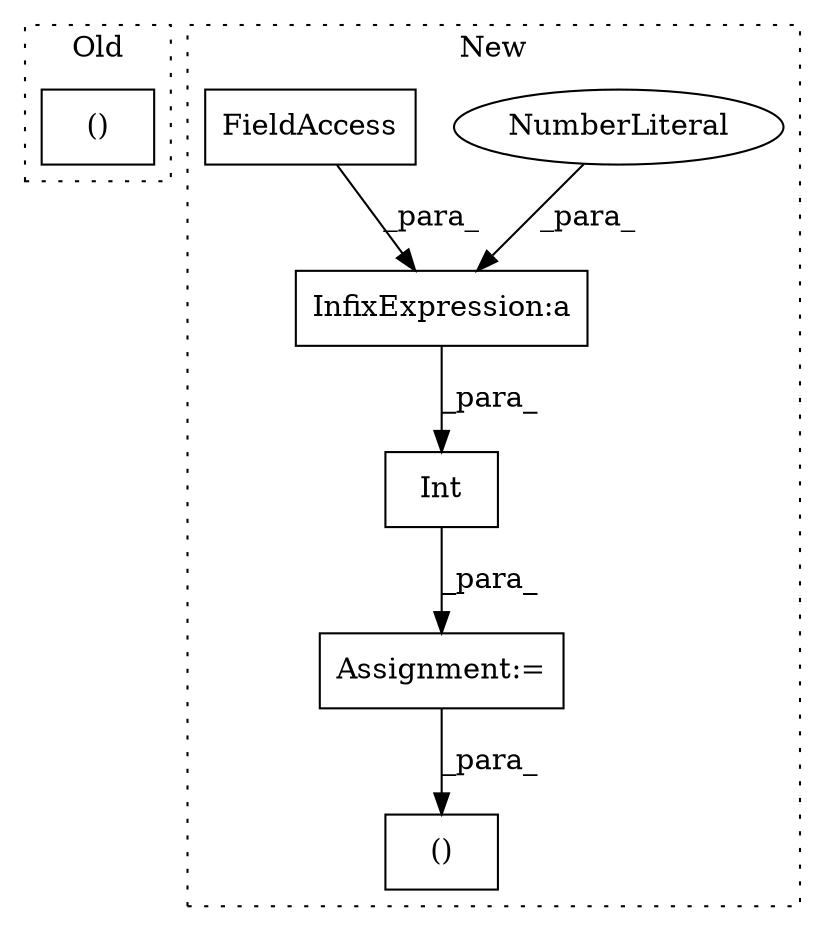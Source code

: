 digraph G {
subgraph cluster0 {
1 [label="()" a="106" s="7899" l="19" shape="box"];
label = "Old";
style="dotted";
}
subgraph cluster1 {
2 [label="Int" a="32" s="7877,7903" l="4,1" shape="box"];
3 [label="Assignment:=" a="7" s="7871" l="1" shape="box"];
4 [label="InfixExpression:a" a="27" s="7898" l="3" shape="box"];
5 [label="NumberLiteral" a="34" s="7901" l="1" shape="ellipse"];
6 [label="FieldAccess" a="22" s="7893" l="5" shape="box"];
7 [label="()" a="106" s="8048" l="35" shape="box"];
label = "New";
style="dotted";
}
2 -> 3 [label="_para_"];
3 -> 7 [label="_para_"];
4 -> 2 [label="_para_"];
5 -> 4 [label="_para_"];
6 -> 4 [label="_para_"];
}